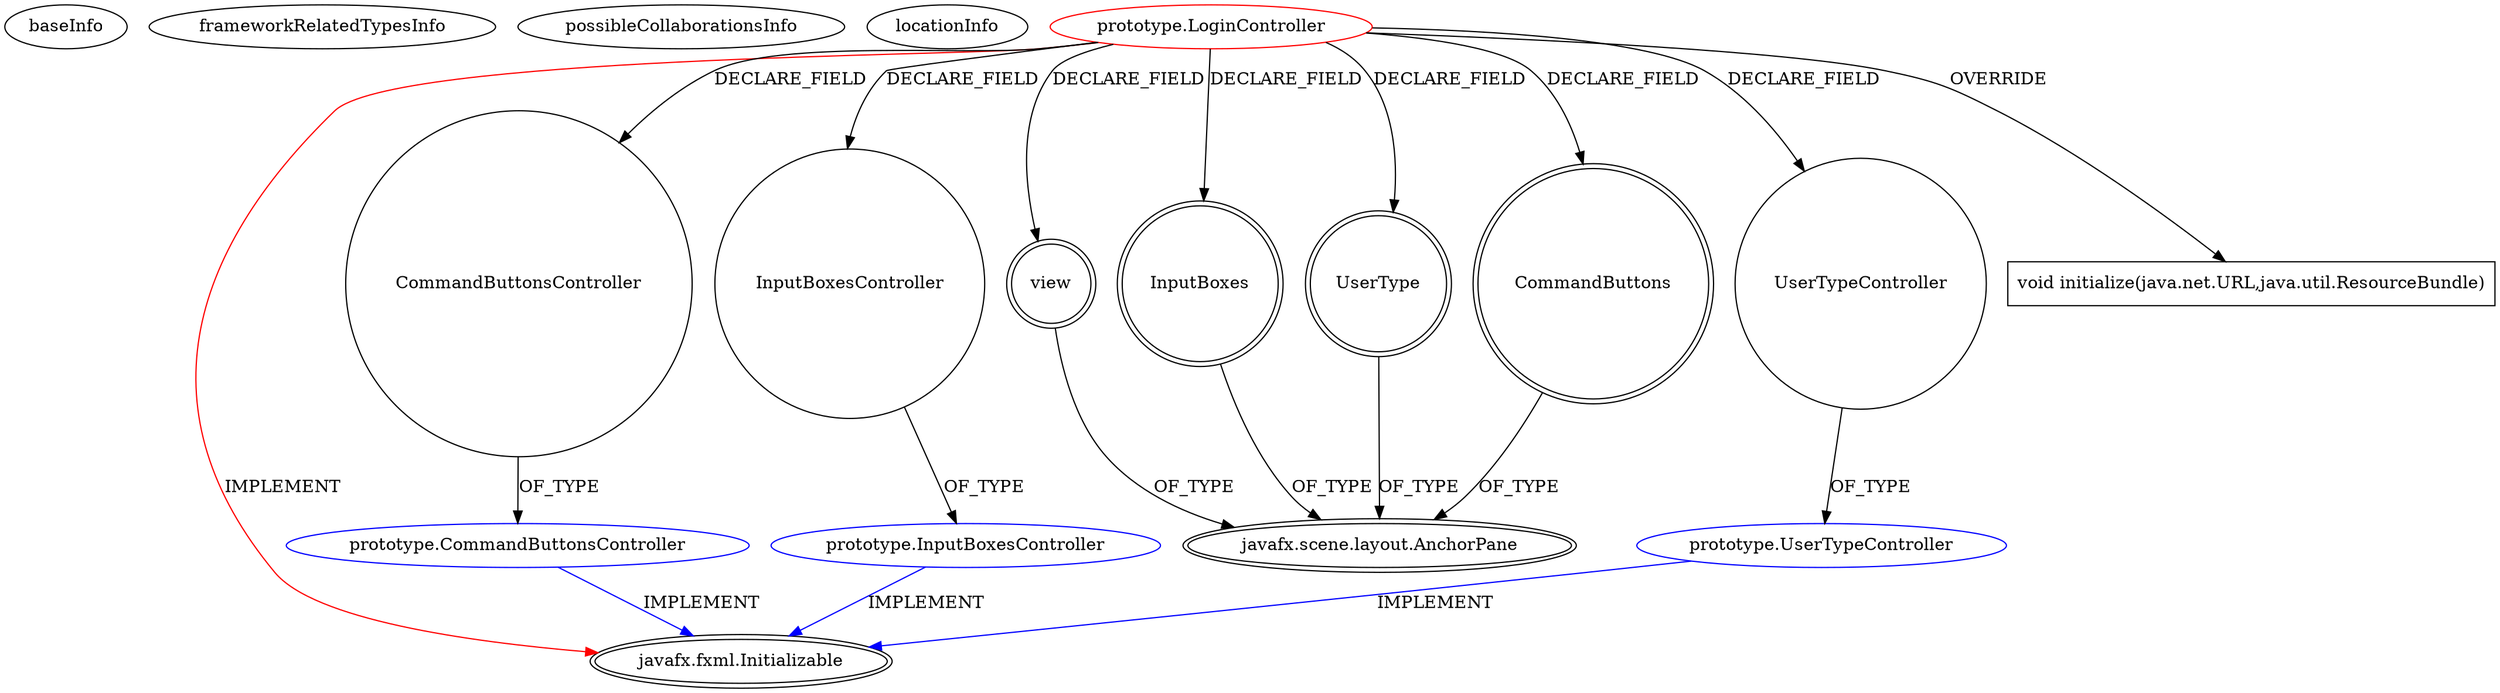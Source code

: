 digraph {
baseInfo[graphId=1658,category="extension_graph",isAnonymous=false,possibleRelation=true]
frameworkRelatedTypesInfo[0="javafx.fxml.Initializable"]
possibleCollaborationsInfo[0="1658~FIELD_DECLARATION-~javafx.fxml.Initializable ~javafx.fxml.Initializable ~false~false"]
locationInfo[projectName="a1153tm-FXProtoType",filePath="/a1153tm-FXProtoType/FXProtoType-master/src/prototype/LoginController.java",contextSignature="LoginController",graphId="1658"]
0[label="prototype.LoginController",vertexType="ROOT_CLIENT_CLASS_DECLARATION",isFrameworkType=false,color=red]
1[label="javafx.fxml.Initializable",vertexType="FRAMEWORK_INTERFACE_TYPE",isFrameworkType=true,peripheries=2]
2[label="CommandButtons",vertexType="FIELD_DECLARATION",isFrameworkType=true,peripheries=2,shape=circle]
3[label="javafx.scene.layout.AnchorPane",vertexType="FRAMEWORK_CLASS_TYPE",isFrameworkType=true,peripheries=2]
4[label="CommandButtonsController",vertexType="FIELD_DECLARATION",isFrameworkType=false,shape=circle]
5[label="prototype.CommandButtonsController",vertexType="REFERENCE_CLIENT_CLASS_DECLARATION",isFrameworkType=false,color=blue]
7[label="InputBoxes",vertexType="FIELD_DECLARATION",isFrameworkType=true,peripheries=2,shape=circle]
9[label="InputBoxesController",vertexType="FIELD_DECLARATION",isFrameworkType=false,shape=circle]
10[label="prototype.InputBoxesController",vertexType="REFERENCE_CLIENT_CLASS_DECLARATION",isFrameworkType=false,color=blue]
12[label="UserType",vertexType="FIELD_DECLARATION",isFrameworkType=true,peripheries=2,shape=circle]
14[label="UserTypeController",vertexType="FIELD_DECLARATION",isFrameworkType=false,shape=circle]
15[label="prototype.UserTypeController",vertexType="REFERENCE_CLIENT_CLASS_DECLARATION",isFrameworkType=false,color=blue]
17[label="view",vertexType="FIELD_DECLARATION",isFrameworkType=true,peripheries=2,shape=circle]
19[label="void initialize(java.net.URL,java.util.ResourceBundle)",vertexType="OVERRIDING_METHOD_DECLARATION",isFrameworkType=false,shape=box]
0->1[label="IMPLEMENT",color=red]
0->2[label="DECLARE_FIELD"]
2->3[label="OF_TYPE"]
0->4[label="DECLARE_FIELD"]
5->1[label="IMPLEMENT",color=blue]
4->5[label="OF_TYPE"]
0->7[label="DECLARE_FIELD"]
7->3[label="OF_TYPE"]
0->9[label="DECLARE_FIELD"]
10->1[label="IMPLEMENT",color=blue]
9->10[label="OF_TYPE"]
0->12[label="DECLARE_FIELD"]
12->3[label="OF_TYPE"]
0->14[label="DECLARE_FIELD"]
15->1[label="IMPLEMENT",color=blue]
14->15[label="OF_TYPE"]
0->17[label="DECLARE_FIELD"]
17->3[label="OF_TYPE"]
0->19[label="OVERRIDE"]
}
